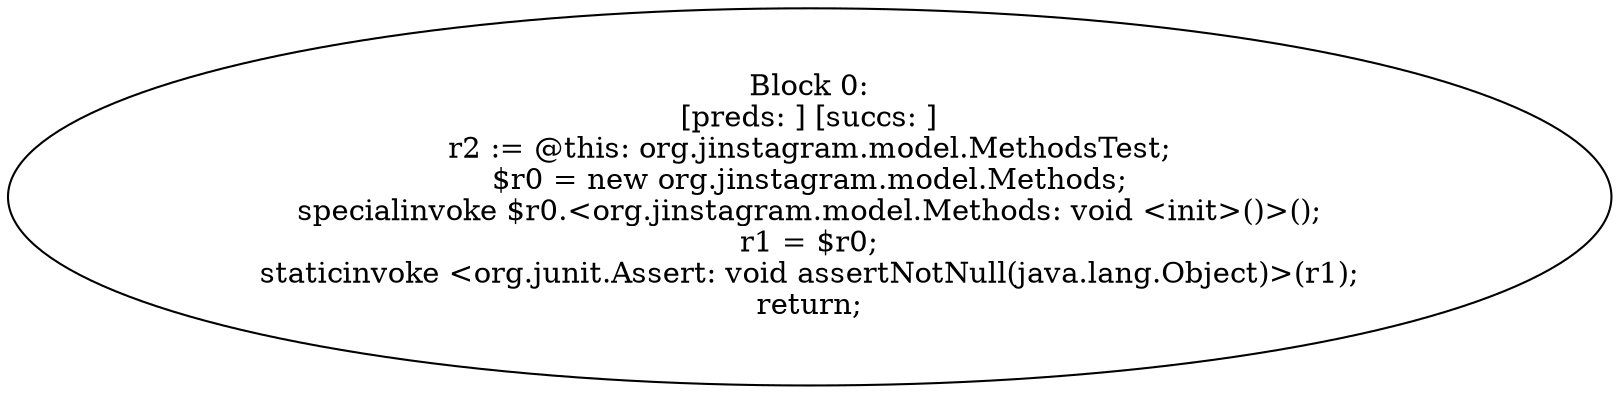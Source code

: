 digraph "unitGraph" {
    "Block 0:
[preds: ] [succs: ]
r2 := @this: org.jinstagram.model.MethodsTest;
$r0 = new org.jinstagram.model.Methods;
specialinvoke $r0.<org.jinstagram.model.Methods: void <init>()>();
r1 = $r0;
staticinvoke <org.junit.Assert: void assertNotNull(java.lang.Object)>(r1);
return;
"
}
